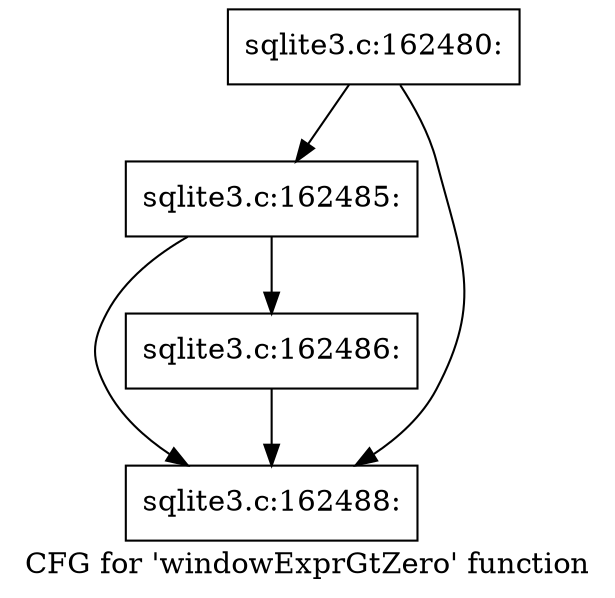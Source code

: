 digraph "CFG for 'windowExprGtZero' function" {
	label="CFG for 'windowExprGtZero' function";

	Node0x55c0f9a755f0 [shape=record,label="{sqlite3.c:162480:}"];
	Node0x55c0f9a755f0 -> Node0x55c0f9acf890;
	Node0x55c0f9a755f0 -> Node0x55c0f9acf840;
	Node0x55c0f9acf890 [shape=record,label="{sqlite3.c:162485:}"];
	Node0x55c0f9acf890 -> Node0x55c0f9acf750;
	Node0x55c0f9acf890 -> Node0x55c0f9acf840;
	Node0x55c0f9acf750 [shape=record,label="{sqlite3.c:162486:}"];
	Node0x55c0f9acf750 -> Node0x55c0f9acf840;
	Node0x55c0f9acf840 [shape=record,label="{sqlite3.c:162488:}"];
}
